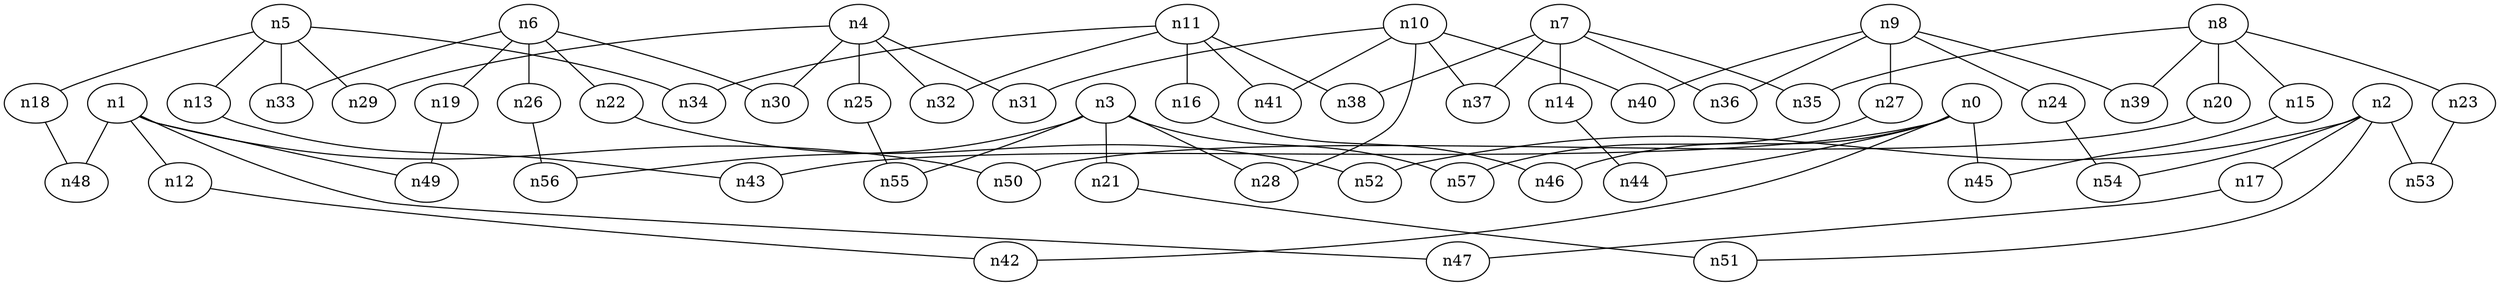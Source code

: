 strict graph "" {
	graph [edge_default="{}",
		node_default="{}"
	];
	node [label="\N"];
	n0	 [dim3pos="0.12312728632110558,0.398525133768175,0.9088549879481648",
		pos="1.2711421341207845,0.4302656210546411"];
	n42	 [dim3pos="0.04027787782404702,0.7064099397151962,0.7066559910094614",
		pos="14.080210898420932,0.7860354739404529"];
	n0 -- n42	 [id=e0];
	n43	 [dim3pos="-0.03961712933681103,0.29177276551129655,0.9556668542797748",
		pos="14.27212237993597,-12.267490552477337"];
	n0 -- n43	 [id=e1];
	n44	 [dim3pos="0.12138821121974695,0.15718836152243912,0.9800799565233242",
		pos="7.196393929944885,-6.0832526598253915"];
	n0 -- n44	 [id=e2];
	n45	 [dim3pos="0.4029329861810248,0.46192864168981146,0.790105650298647",
		pos="7.13669194374493,-5.623370316483548"];
	n0 -- n45	 [id=e3];
	n46	 [dim3pos="0.008808058351437649,0.03477149904307866,0.9993564734179565",
		pos="1.3227023736472534,-6.2473078598075285"];
	n0 -- n46	 [id=e4];
	n1	 [dim3pos="-0.8501924269328852,0.2925059826483971,0.4377363216605016",
		pos="-9.756139447074183,-24.015024321329193"];
	n12	 [dim3pos="0.3561708250793369,-0.8001152721997958,-0.4826571190347771",
		pos="5.131201821518588,14.64085302714221"];
	n1 -- n12	 [id=e30];
	n47	 [dim3pos="0.718899838730745,0.5244254290983489,-0.4562466341661287",
		pos="6.91342591007768,2.044568981963797"];
	n1 -- n47	 [id=e5];
	n48	 [dim3pos="-0.5199080413358919,0.38039860207175535,0.7648480451018561",
		pos="-10.056441140024639,13.26636152139401"];
	n1 -- n48	 [id=e6];
	n49	 [dim3pos="-0.6599924636293613,-0.0015544411864515063,0.7512706114743503",
		pos="-3.1392374171319877,-5.562374141243285"];
	n1 -- n49	 [id=e7];
	n50	 [dim3pos="-0.7207591120605201,-0.6886060766542518,-0.07954856112192814",
		pos="10.187366238439681,-4.6327562825898125"];
	n1 -- n50	 [id=e8];
	n2	 [dim3pos="-0.060687645685109835,-0.43345795712983526,0.8991280270695762",
		pos="4.573285047833153,6.736208449058455"];
	n17	 [dim3pos="0.28186341442147067,0.6708854816020348,-0.6859050125099511",
		pos="1.173052389694338,2.3266429746471817"];
	n2 -- n17	 [id=e35];
	n51	 [dim3pos="-0.010462535767733944,-0.06135577388130166,0.9980611225554953",
		pos="4.543491109492526,-6.2209036195080545"];
	n2 -- n51	 [id=e9];
	n52	 [dim3pos="-0.17161827984797656,-0.24656243381481452,0.9538103229957918",
		pos="16.67069366365408,-12.261248658611693"];
	n2 -- n52	 [id=e10];
	n53	 [dim3pos="-0.20163308822385273,0.6069361727061766,-0.7687474097478899",
		pos="8.174725035759394,8.730861931887201"];
	n2 -- n53	 [id=e11];
	n54	 [dim3pos="0.060778807264442306,-0.2249255390029591,0.9724785028429883",
		pos="11.259488792867485,19.08470978907946"];
	n2 -- n54	 [id=e12];
	n3	 [dim3pos="0.10513786850914901,0.6898451022158893,0.7162819022941331",
		pos="-1.7220403885688578,-7.055522221607106"];
	n21	 [dim3pos="0.05482794140111531,0.3365061451021772,0.9400837787932458",
		pos="-1.7323100211337337,-6.6311056853334245"];
	n3 -- n21	 [id=e39];
	n28	 [dim3pos="0.3421190311802908,-0.8279317019412801,-0.44439134265293084",
		pos="8.245833487265115,-8.314476348327888"];
	n3 -- n28	 [id=e13];
	n55	 [dim3pos="-0.4777480147291182,-0.6928782712116381,-0.5400708617442326",
		pos="0.9671438955627305,-8.42450293798495"];
	n3 -- n55	 [id=e14];
	n56	 [dim3pos="-0.3400533268919641,-0.43124412290838016,-0.8356986546158184",
		pos="7.186267540832521,-8.843385349259204"];
	n3 -- n56	 [id=e15];
	n57	 [dim3pos="-0.16410347090725227,0.5376964154636096,0.8270142777689984",
		pos="11.29179236066154,-6.880205848942235"];
	n3 -- n57	 [id=e16];
	n4	 [dim3pos="0.7557093913422102,-0.3755492901598411,0.5365314962773629",
		pos="-3.6027967650495865,-7.2876601052138925"];
	n25	 [dim3pos="0.8495728266942438,0.19071992582467112,0.4917844263863836",
		pos="9.645606164984635,5.226526925914077"];
	n4 -- n25	 [id=e43];
	n29	 [dim3pos="0.43856492806977243,-0.3523511779024418,0.826746304072729",
		pos="2.464770731595098,-13.1638676572085"];
	n4 -- n29	 [id=e17];
	n30	 [dim3pos="0.5609671481701352,-0.005467793514551693,0.8278200057427628",
		pos="-3.1513394282185683,11.970784805459205"];
	n4 -- n30	 [id=e18];
	n31	 [dim3pos="-0.2669565262128604,0.9586372050990125,-0.09873663004334411",
		pos="-1.299202285420676,-1.6696940940413323"];
	n4 -- n31	 [id=e19];
	n32	 [dim3pos="-0.27723400699359635,0.7727580264008587,-0.5709521328441854",
		pos="-1.226339673085081,22.954279766930878"];
	n4 -- n32	 [id=e20];
	n5	 [dim3pos="-0.14546803126736527,0.1485712776751592,-0.978143970655224",
		pos="5.487233686798425,-2.932135684353869"];
	n13	 [dim3pos="0.021606133504482494,-0.04235663233431973,-0.9988689056589367",
		pos="5.184084191402204,3.094025697948928"];
	n5 -- n13	 [id=e31];
	n18	 [dim3pos="-0.18457086506476864,0.1589527211602077,0.9698802133279183",
		pos="2.4306313325737294,0.2460577706428634"];
	n5 -- n18	 [id=e36];
	n5 -- n29	 [id=e47];
	n33	 [dim3pos="-0.1495134670556913,0.050323937516863836,-0.9874782146871826",
		pos="5.958511430293116,22.14956578027818"];
	n5 -- n33	 [id=e21];
	n34	 [dim3pos="-0.15530243344771988,0.43543979264980015,-0.8867205541444924",
		pos="-7.5113890972315875,9.905371777641244"];
	n5 -- n34	 [id=e22];
	n6	 [dim3pos="0.1460257748418269,0.020448170916304312,0.9890694340581058",
		pos="9.563904545570928,6.135195192187673"];
	n19	 [dim3pos="-0.2701649513784046,-0.018421549912886876,0.9626378060026062",
		pos="9.4928588855906,0.2742159579832946"];
	n6 -- n19	 [id=e37];
	n22	 [dim3pos="0.0721973128752878,0.04294909438368918,-0.9964652142976235",
		pos="0.5366499405088605,-22.075254105496164"];
	n6 -- n22	 [id=e40];
	n26	 [dim3pos="-0.3194289538657762,-0.16890154215096917,-0.9324362779789513",
		pos="6.769576026556831,22.360847219877694"];
	n6 -- n26	 [id=e44];
	n6 -- n30	 [id=e48];
	n6 -- n33	 [id=e51];
	n7	 [dim3pos="0.29937200118581425,0.10213638744974345,-0.9486540798756503",
		pos="3.470378477409265,3.4634355911662307"];
	n14	 [dim3pos="-0.04666785595892211,-0.032056596715609335,0.998395956435727",
		pos="0.6018863047791271,-0.05664755199927204"];
	n7 -- n14	 [id=e32];
	n35	 [dim3pos="0.14666857274856215,0.02245222139169413,0.988930850728441",
		pos="-6.131283196557367,12.715297648681334"];
	n7 -- n35	 [id=e23];
	n36	 [dim3pos="-0.2908597555075842,0.02989006843974196,0.9562986910138149",
		pos="6.180780244041168,-0.2967267161031145"];
	n7 -- n36	 [id=e24];
	n37	 [dim3pos="-0.666873114464861,-0.13114331158571885,0.733540510831043",
		pos="19.043732179875313,-0.7472795681899441"];
	n7 -- n37	 [id=e25];
	n38	 [dim3pos="0.36662100259584474,0.37715013245378515,-0.850497982387795",
		pos="3.9411462824073746,16.261828250777"];
	n7 -- n38	 [id=e26];
	n8	 [dim3pos="0.5372153342434545,-0.07449664948418254,0.8401487569885016",
		pos="6.145392211668653,6.856424190624168"];
	n15	 [dim3pos="-0.5922858095077104,-0.19805357728032075,-0.781007234526201",
		pos="3.464292578243855,-3.816111976863403"];
	n8 -- n15	 [id=e33];
	n20	 [dim3pos="-0.8676696235625496,0.06019225716979445,-0.49348385639616277",
		pos="-3.210854011369925,2.0868871098553825"];
	n8 -- n20	 [id=e38];
	n23	 [dim3pos="0.5093081252243993,-0.3951964279744862,0.7644769564196258",
		pos="-0.6599018284290329,6.983752053572034"];
	n8 -- n23	 [id=e41];
	n8 -- n35	 [id=e53];
	n39	 [dim3pos="0.18125975716112575,-0.07144831535432984,0.98083639750313",
		pos="-0.375475957661575,6.479272657616752"];
	n8 -- n39	 [id=e27];
	n9	 [dim3pos="0.20922139381218752,-0.12307516033149858,-0.9700922189568688",
		pos="8.893040569790518,-21.745962683236712"];
	n24	 [dim3pos="-0.0018274249626545785,0.002355578429827346,-0.9999955558742583",
		pos="-4.052587989070975,-3.144573971765849"];
	n9 -- n24	 [id=e42];
	n27	 [dim3pos="0.2476780951968991,-0.3038475642915387,-0.9199631616721047",
		pos="2.254700628132063,-2.738782827474099"];
	n9 -- n27	 [id=e45];
	n9 -- n36	 [id=e54];
	n9 -- n39	 [id=e57];
	n40	 [dim3pos="-0.5970155813705529,0.28799633397901764,0.7487526341959853",
		pos="5.833721985275643,-0.7246180767762554"];
	n9 -- n40	 [id=e28];
	n10	 [dim3pos="0.9152869572319052,-0.09937762009790169,-0.39035096329436364",
		pos="-9.532929672494742,23.16093213418696"];
	n10 -- n28	 [id=e46];
	n10 -- n31	 [id=e49];
	n10 -- n37	 [id=e55];
	n10 -- n40	 [id=e58];
	n41	 [dim3pos="0.541433545080763,0.6926672164143571,-0.47651006659467704",
		pos="-8.51744212600028,-2.067477167305588"];
	n10 -- n41	 [id=e29];
	n11	 [dim3pos="-0.1325557607379954,-0.6582446334689386,0.7410418158272272",
		pos="-4.911108856922529,-0.7361757234303697"];
	n16	 [dim3pos="-0.07597811703777599,-0.34930599371925813,0.9339232562064164",
		pos="7.63980605482115,-0.3655613060937488"];
	n11 -- n16	 [id=e34];
	n11 -- n32	 [id=e50];
	n11 -- n34	 [id=e52];
	n11 -- n38	 [id=e56];
	n11 -- n41	 [id=e59];
	n12 -- n42	 [id=e60];
	n13 -- n43	 [id=e61];
	n14 -- n44	 [id=e62];
	n15 -- n45	 [id=e63];
	n16 -- n46	 [id=e64];
	n17 -- n47	 [id=e65];
	n18 -- n48	 [id=e66];
	n19 -- n49	 [id=e67];
	n20 -- n50	 [id=e68];
	n21 -- n51	 [id=e69];
	n22 -- n52	 [id=e70];
	n23 -- n53	 [id=e71];
	n24 -- n54	 [id=e72];
	n25 -- n55	 [id=e73];
	n26 -- n56	 [id=e74];
	n27 -- n57	 [id=e75];
}
